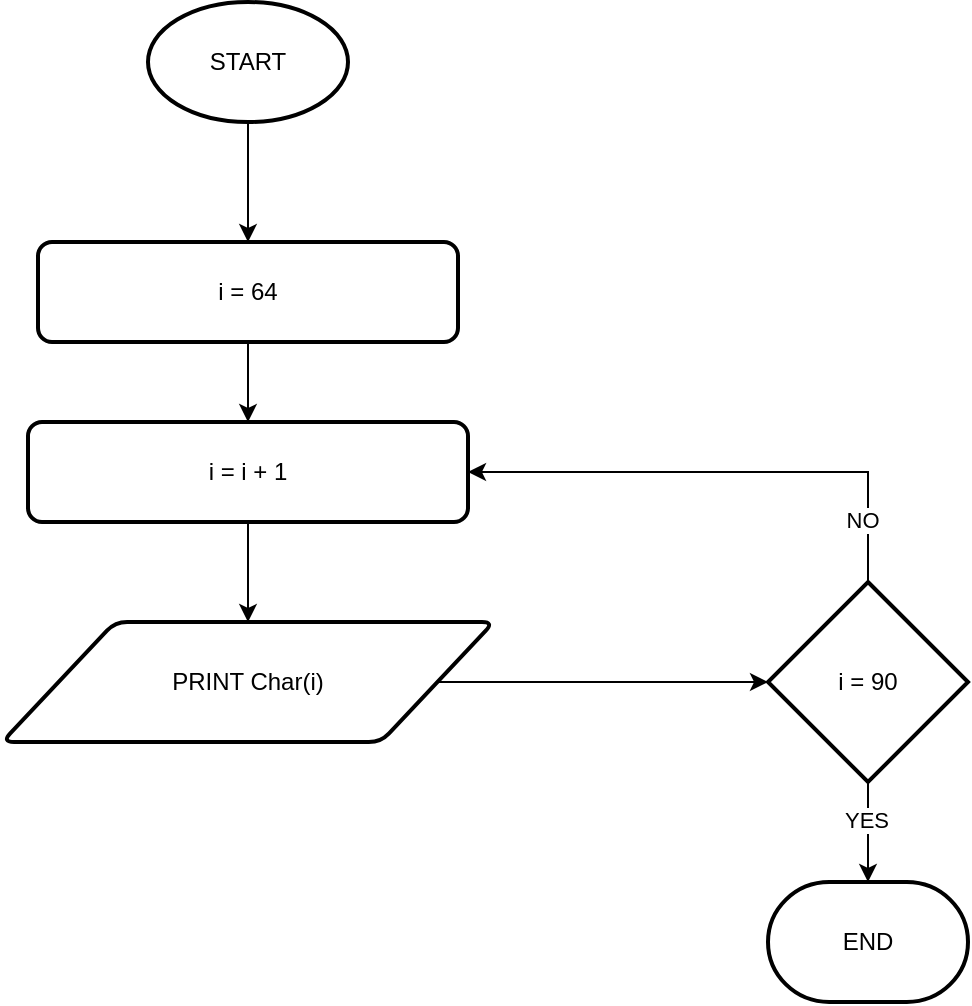 <mxfile version="26.0.4">
  <diagram id="C5RBs43oDa-KdzZeNtuy" name="Page-1">
    <mxGraphModel dx="1290" dy="530" grid="1" gridSize="10" guides="1" tooltips="1" connect="1" arrows="1" fold="1" page="1" pageScale="1" pageWidth="827" pageHeight="1169" math="0" shadow="0">
      <root>
        <mxCell id="WIyWlLk6GJQsqaUBKTNV-0" />
        <mxCell id="WIyWlLk6GJQsqaUBKTNV-1" parent="WIyWlLk6GJQsqaUBKTNV-0" />
        <mxCell id="TrhdKHEcwYvvVuGY11DH-23" style="edgeStyle=orthogonalEdgeStyle;rounded=0;orthogonalLoop=1;jettySize=auto;html=1;exitX=0.5;exitY=1;exitDx=0;exitDy=0;exitPerimeter=0;" edge="1" parent="WIyWlLk6GJQsqaUBKTNV-1" source="TrhdKHEcwYvvVuGY11DH-20" target="TrhdKHEcwYvvVuGY11DH-21">
          <mxGeometry relative="1" as="geometry" />
        </mxCell>
        <mxCell id="TrhdKHEcwYvvVuGY11DH-20" value="START" style="strokeWidth=2;html=1;shape=mxgraph.flowchart.start_1;whiteSpace=wrap;" vertex="1" parent="WIyWlLk6GJQsqaUBKTNV-1">
          <mxGeometry x="320" y="50" width="100" height="60" as="geometry" />
        </mxCell>
        <mxCell id="TrhdKHEcwYvvVuGY11DH-24" style="edgeStyle=orthogonalEdgeStyle;rounded=0;orthogonalLoop=1;jettySize=auto;html=1;exitX=0.5;exitY=1;exitDx=0;exitDy=0;entryX=0.5;entryY=0;entryDx=0;entryDy=0;" edge="1" parent="WIyWlLk6GJQsqaUBKTNV-1" source="TrhdKHEcwYvvVuGY11DH-21" target="TrhdKHEcwYvvVuGY11DH-22">
          <mxGeometry relative="1" as="geometry" />
        </mxCell>
        <mxCell id="TrhdKHEcwYvvVuGY11DH-21" value="i = 64" style="rounded=1;whiteSpace=wrap;html=1;absoluteArcSize=1;arcSize=14;strokeWidth=2;" vertex="1" parent="WIyWlLk6GJQsqaUBKTNV-1">
          <mxGeometry x="265" y="170" width="210" height="50" as="geometry" />
        </mxCell>
        <mxCell id="TrhdKHEcwYvvVuGY11DH-27" style="edgeStyle=orthogonalEdgeStyle;rounded=0;orthogonalLoop=1;jettySize=auto;html=1;exitX=0.5;exitY=1;exitDx=0;exitDy=0;" edge="1" parent="WIyWlLk6GJQsqaUBKTNV-1" source="TrhdKHEcwYvvVuGY11DH-22" target="TrhdKHEcwYvvVuGY11DH-26">
          <mxGeometry relative="1" as="geometry" />
        </mxCell>
        <mxCell id="TrhdKHEcwYvvVuGY11DH-22" value="i = i + 1" style="rounded=1;whiteSpace=wrap;html=1;absoluteArcSize=1;arcSize=14;strokeWidth=2;" vertex="1" parent="WIyWlLk6GJQsqaUBKTNV-1">
          <mxGeometry x="260" y="260" width="220" height="50" as="geometry" />
        </mxCell>
        <mxCell id="TrhdKHEcwYvvVuGY11DH-26" value="PRINT Char(i)" style="shape=parallelogram;html=1;strokeWidth=2;perimeter=parallelogramPerimeter;whiteSpace=wrap;rounded=1;arcSize=12;size=0.23;" vertex="1" parent="WIyWlLk6GJQsqaUBKTNV-1">
          <mxGeometry x="247" y="360" width="246" height="60" as="geometry" />
        </mxCell>
        <mxCell id="TrhdKHEcwYvvVuGY11DH-30" style="edgeStyle=orthogonalEdgeStyle;rounded=0;orthogonalLoop=1;jettySize=auto;html=1;exitX=0.5;exitY=0;exitDx=0;exitDy=0;exitPerimeter=0;entryX=1;entryY=0.5;entryDx=0;entryDy=0;" edge="1" parent="WIyWlLk6GJQsqaUBKTNV-1" source="TrhdKHEcwYvvVuGY11DH-28" target="TrhdKHEcwYvvVuGY11DH-22">
          <mxGeometry relative="1" as="geometry" />
        </mxCell>
        <mxCell id="TrhdKHEcwYvvVuGY11DH-34" value="NO" style="edgeLabel;html=1;align=center;verticalAlign=middle;resizable=0;points=[];" vertex="1" connectable="0" parent="TrhdKHEcwYvvVuGY11DH-30">
          <mxGeometry x="-0.755" y="3" relative="1" as="geometry">
            <mxPoint as="offset" />
          </mxGeometry>
        </mxCell>
        <mxCell id="TrhdKHEcwYvvVuGY11DH-32" style="edgeStyle=orthogonalEdgeStyle;rounded=0;orthogonalLoop=1;jettySize=auto;html=1;exitX=0.5;exitY=1;exitDx=0;exitDy=0;exitPerimeter=0;" edge="1" parent="WIyWlLk6GJQsqaUBKTNV-1" source="TrhdKHEcwYvvVuGY11DH-28" target="TrhdKHEcwYvvVuGY11DH-31">
          <mxGeometry relative="1" as="geometry" />
        </mxCell>
        <mxCell id="TrhdKHEcwYvvVuGY11DH-33" value="YES" style="edgeLabel;html=1;align=center;verticalAlign=middle;resizable=0;points=[];" vertex="1" connectable="0" parent="TrhdKHEcwYvvVuGY11DH-32">
          <mxGeometry x="-0.248" y="-1" relative="1" as="geometry">
            <mxPoint as="offset" />
          </mxGeometry>
        </mxCell>
        <mxCell id="TrhdKHEcwYvvVuGY11DH-28" value="i = 90" style="strokeWidth=2;html=1;shape=mxgraph.flowchart.decision;whiteSpace=wrap;" vertex="1" parent="WIyWlLk6GJQsqaUBKTNV-1">
          <mxGeometry x="630" y="340" width="100" height="100" as="geometry" />
        </mxCell>
        <mxCell id="TrhdKHEcwYvvVuGY11DH-29" style="edgeStyle=orthogonalEdgeStyle;rounded=0;orthogonalLoop=1;jettySize=auto;html=1;exitX=1;exitY=0.5;exitDx=0;exitDy=0;entryX=0;entryY=0.5;entryDx=0;entryDy=0;entryPerimeter=0;" edge="1" parent="WIyWlLk6GJQsqaUBKTNV-1" source="TrhdKHEcwYvvVuGY11DH-26" target="TrhdKHEcwYvvVuGY11DH-28">
          <mxGeometry relative="1" as="geometry" />
        </mxCell>
        <mxCell id="TrhdKHEcwYvvVuGY11DH-31" value="END" style="strokeWidth=2;html=1;shape=mxgraph.flowchart.terminator;whiteSpace=wrap;" vertex="1" parent="WIyWlLk6GJQsqaUBKTNV-1">
          <mxGeometry x="630" y="490" width="100" height="60" as="geometry" />
        </mxCell>
      </root>
    </mxGraphModel>
  </diagram>
</mxfile>
